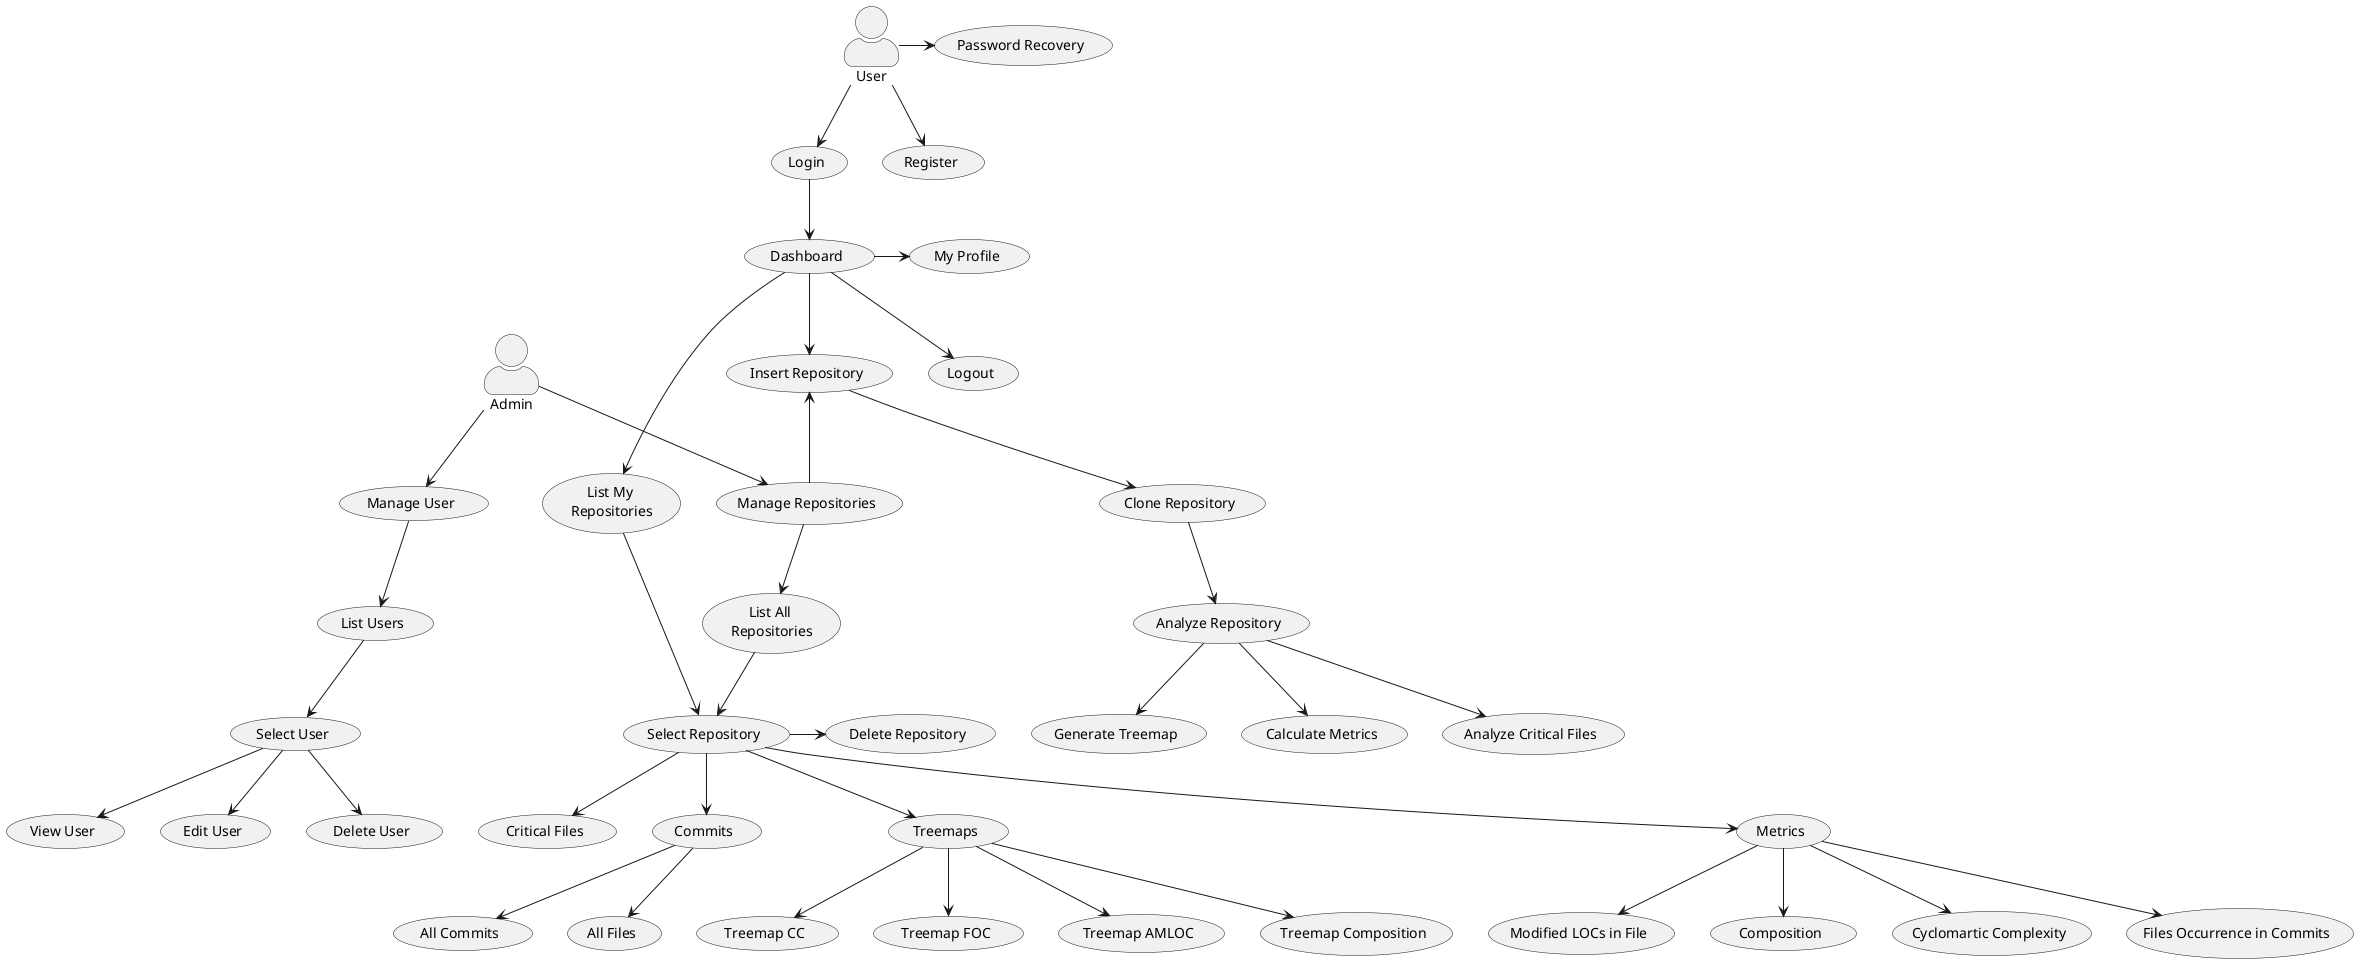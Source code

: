 @startuml
skinparam actorStyle awesome

' Actor definition
actor Admin
actor User

' Usecase definition
' Autorization/Authenticatio
usecase (Register) as uc_register
usecase (Login) as uc_login
usecase (Password Recovery) as uc_email_recover
usecase (Logout) as uc_logout
usecase (Dashboard) as uc_dashboard
' Users
usecase (Manage User) as uc_manage_users
usecase (List Users) as uc_list_users
usecase (Edit User) as uc_edit_users
usecase (Delete User) as uc_delete_users
usecase (Select User) as uc_select_user
usecase (View User) as uc_view_user
usecase (My Profile) as uc_my_profile
' Repositories
usecase (Manage Repositories) as uc_manage_repositories
usecase (List All \nRepositories) as uc_list_all_repositories
usecase (List My \nRepositories) as uc_list_my_repositories
usecase (Select Repository) as uc_select_repository
usecase (Delete Repository) as uc_delete_repository
usecase (Insert Repository) as uc_insert_repository
usecase (Metrics) as uc_metrics
usecase (Cyclomartic Complexity) as uc_cyclomatic_complexity
usecase (Files Occurrence in Commits) as uc_files_occurrence_commits
usecase (Modified LOCs in File) as uc_modified_loc_file
usecase (Composition) as uc_composition
usecase (Critical Files) as uc_critical_files
usecase (Commits) as uc_commits
usecase (All Commits) as uc_all_commits
usecase (All Files) as uc_all_files
usecase (Treemaps) as uc_treemaps
usecase (Treemap CC) as uc_treemaps_cc
usecase (Treemap FOC) as uc_treemaps_foc
usecase (Treemap AMLOC) as uc_treemaps_amloc
usecase (Treemap Composition) as uc_treemaps_composition

' Operations (Actions)
usecase (Clone Repository) as uc_clone_repository
usecase (Analyze Repository) as uc_analyze_repository
usecase (Calculate Metrics) as uc_calculate_metrics
usecase (Analyze Critical Files) as uc_analyze_critical_files
usecase (Generate Treemap) as uc_generate_treemap

Admin --> uc_manage_users
uc_manage_users --> uc_list_users
uc_list_users --> uc_select_user
uc_select_user --> uc_view_user
uc_select_user --> uc_edit_users
uc_select_user --> uc_delete_users

Admin --> uc_manage_repositories
uc_insert_repository <-- uc_manage_repositories
uc_manage_repositories --> uc_list_all_repositories
uc_list_all_repositories --> uc_select_repository
uc_select_repository -> uc_delete_repository
uc_select_repository --> uc_metrics
uc_metrics --> uc_cyclomatic_complexity
uc_metrics --> uc_files_occurrence_commits
uc_metrics --> uc_modified_loc_file
uc_metrics --> uc_composition
uc_select_repository --> uc_critical_files
uc_select_repository --> uc_commits
uc_commits --> uc_all_commits
uc_commits --> uc_all_files
uc_select_repository --> uc_treemaps

User --> uc_register
User --> uc_login
User -> uc_email_recover
uc_login --> uc_dashboard
uc_dashboard -> uc_my_profile
uc_dashboard --> uc_logout
uc_dashboard --> uc_list_my_repositories
uc_list_my_repositories --> uc_select_repository
uc_dashboard --> uc_insert_repository
uc_insert_repository --> uc_clone_repository
uc_clone_repository --> uc_analyze_repository
uc_analyze_repository --> uc_calculate_metrics
uc_analyze_repository --> uc_analyze_critical_files
uc_analyze_repository --> uc_generate_treemap
uc_treemaps --> uc_treemaps_cc
uc_treemaps --> uc_treemaps_foc
uc_treemaps --> uc_treemaps_amloc
uc_treemaps --> uc_treemaps_composition